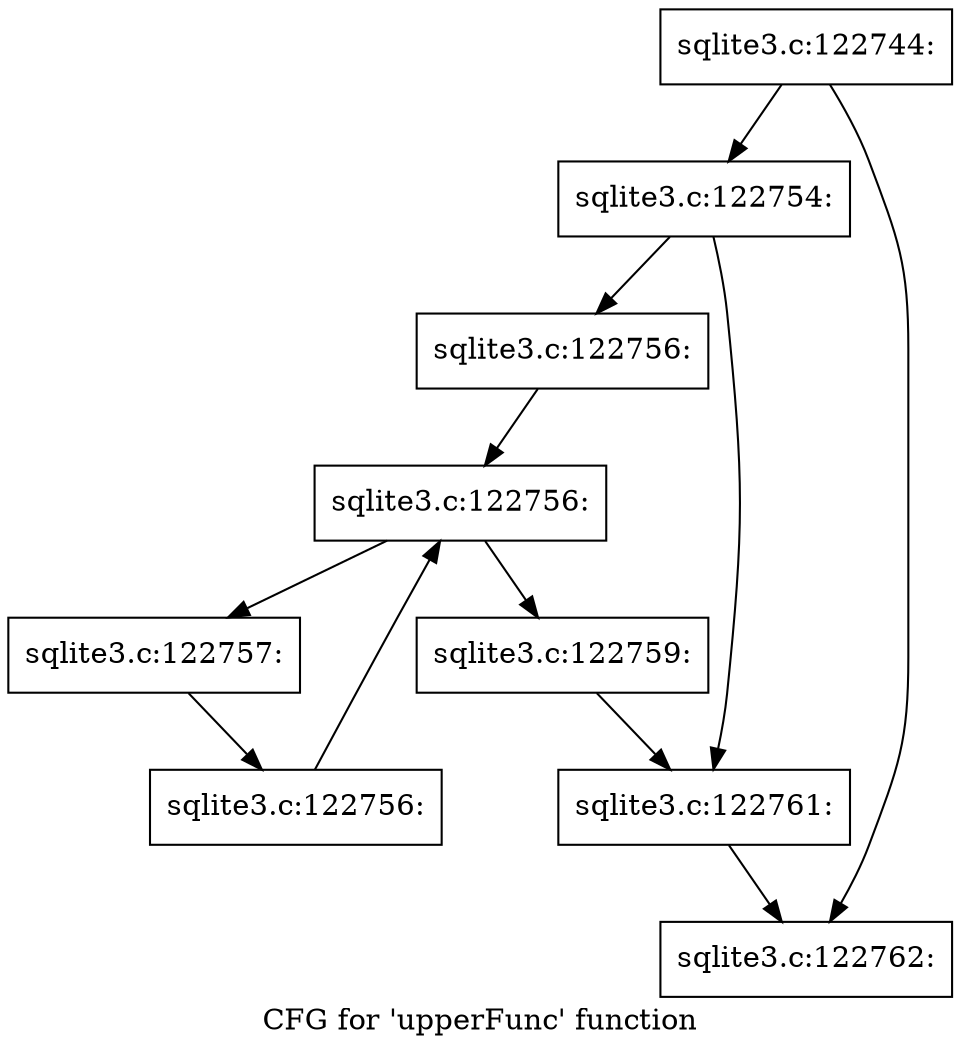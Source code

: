 digraph "CFG for 'upperFunc' function" {
	label="CFG for 'upperFunc' function";

	Node0x55c0f7932a40 [shape=record,label="{sqlite3.c:122744:}"];
	Node0x55c0f7932a40 -> Node0x55c0f793a920;
	Node0x55c0f7932a40 -> Node0x55c0f793a970;
	Node0x55c0f793a920 [shape=record,label="{sqlite3.c:122754:}"];
	Node0x55c0f793a920 -> Node0x55c0f793b190;
	Node0x55c0f793a920 -> Node0x55c0f793b1e0;
	Node0x55c0f793b190 [shape=record,label="{sqlite3.c:122756:}"];
	Node0x55c0f793b190 -> Node0x55c0f793b660;
	Node0x55c0f793b660 [shape=record,label="{sqlite3.c:122756:}"];
	Node0x55c0f793b660 -> Node0x55c0f793b880;
	Node0x55c0f793b660 -> Node0x55c0f793b4b0;
	Node0x55c0f793b880 [shape=record,label="{sqlite3.c:122757:}"];
	Node0x55c0f793b880 -> Node0x55c0f793b7f0;
	Node0x55c0f793b7f0 [shape=record,label="{sqlite3.c:122756:}"];
	Node0x55c0f793b7f0 -> Node0x55c0f793b660;
	Node0x55c0f793b4b0 [shape=record,label="{sqlite3.c:122759:}"];
	Node0x55c0f793b4b0 -> Node0x55c0f793b1e0;
	Node0x55c0f793b1e0 [shape=record,label="{sqlite3.c:122761:}"];
	Node0x55c0f793b1e0 -> Node0x55c0f793a970;
	Node0x55c0f793a970 [shape=record,label="{sqlite3.c:122762:}"];
}
